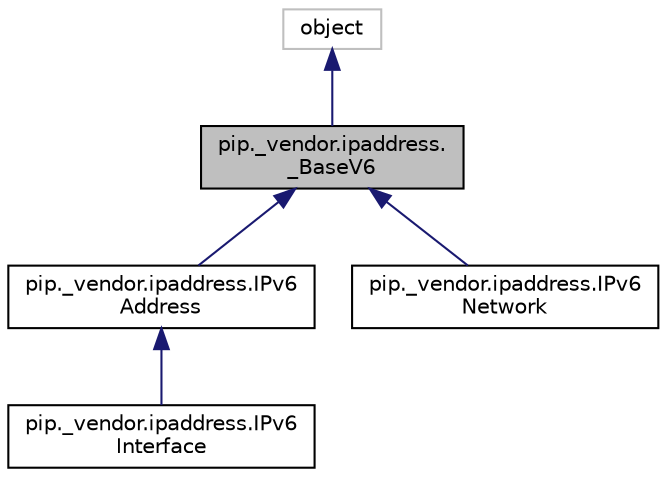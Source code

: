 digraph "pip._vendor.ipaddress._BaseV6"
{
  edge [fontname="Helvetica",fontsize="10",labelfontname="Helvetica",labelfontsize="10"];
  node [fontname="Helvetica",fontsize="10",shape=record];
  Node0 [label="pip._vendor.ipaddress.\l_BaseV6",height=0.2,width=0.4,color="black", fillcolor="grey75", style="filled", fontcolor="black"];
  Node1 -> Node0 [dir="back",color="midnightblue",fontsize="10",style="solid",fontname="Helvetica"];
  Node1 [label="object",height=0.2,width=0.4,color="grey75", fillcolor="white", style="filled"];
  Node0 -> Node2 [dir="back",color="midnightblue",fontsize="10",style="solid",fontname="Helvetica"];
  Node2 [label="pip._vendor.ipaddress.IPv6\lAddress",height=0.2,width=0.4,color="black", fillcolor="white", style="filled",URL="$classpip_1_1__vendor_1_1ipaddress_1_1_i_pv6_address.html"];
  Node2 -> Node3 [dir="back",color="midnightblue",fontsize="10",style="solid",fontname="Helvetica"];
  Node3 [label="pip._vendor.ipaddress.IPv6\lInterface",height=0.2,width=0.4,color="black", fillcolor="white", style="filled",URL="$classpip_1_1__vendor_1_1ipaddress_1_1_i_pv6_interface.html"];
  Node0 -> Node4 [dir="back",color="midnightblue",fontsize="10",style="solid",fontname="Helvetica"];
  Node4 [label="pip._vendor.ipaddress.IPv6\lNetwork",height=0.2,width=0.4,color="black", fillcolor="white", style="filled",URL="$classpip_1_1__vendor_1_1ipaddress_1_1_i_pv6_network.html"];
}
